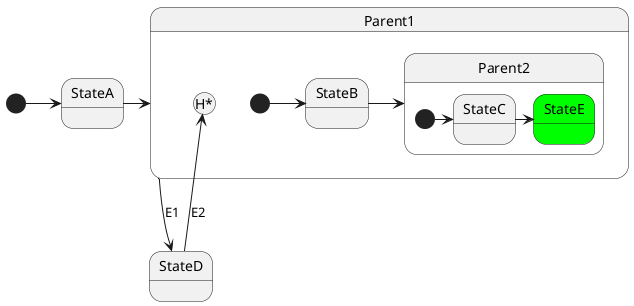 @startuml

state StateD

[*] -> StateA
StateA -> Parent1

state Parent1 {
    [*] -> StateB
    StateB -> Parent2

    state Parent2 {
        [*] -> StateC
        StateC -> StateE

        state StateE #00FF00
    }

    StateD -up-> [H*]: E2
}

Parent1 -down-> StateD: E1

@enduml